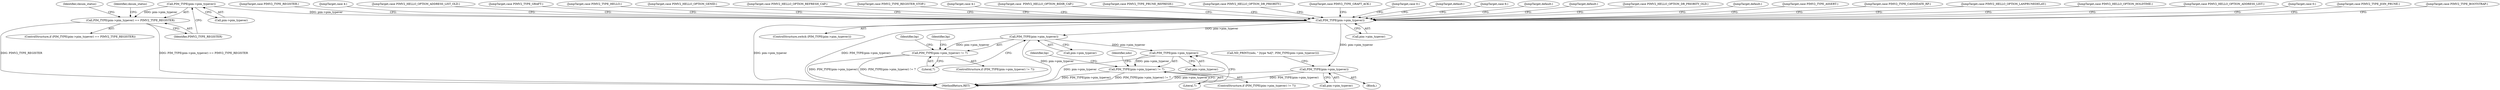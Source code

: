 digraph "0_tcpdump_5dc1860d8267b1e0cb78c9ffa2a40bea2fdb3ddc_4@pointer" {
"1000201" [label="(Call,PIM_TYPE(pim->pim_typever))"];
"1000200" [label="(Call,PIM_TYPE(pim->pim_typever) == PIMV2_TYPE_REGISTER)"];
"1000257" [label="(Call,PIM_TYPE(pim->pim_typever))"];
"1000736" [label="(Call,PIM_TYPE(pim->pim_typever))"];
"1000735" [label="(Call,PIM_TYPE(pim->pim_typever) != 7)"];
"1000800" [label="(Call,PIM_TYPE(pim->pim_typever))"];
"1000799" [label="(Call,PIM_TYPE(pim->pim_typever) != 7)"];
"1001575" [label="(Call,PIM_TYPE(pim->pim_typever))"];
"1000205" [label="(Identifier,PIMV2_TYPE_REGISTER)"];
"1001485" [label="(JumpTarget,case PIMV2_TYPE_PRUNE_REFRESH:)"];
"1000388" [label="(JumpTarget,case PIMV2_HELLO_OPTION_DR_PRIORITY:)"];
"1000720" [label="(JumpTarget,case PIMV2_TYPE_GRAFT_ACK:)"];
"1000744" [label="(Identifier,bp)"];
"1000392" [label="(JumpTarget,case 0:)"];
"1000256" [label="(ControlStructure,switch (PIM_TYPE(pim->pim_typever)))"];
"1001576" [label="(Call,pim->pim_typever)"];
"1000542" [label="(JumpTarget,default:)"];
"1000735" [label="(Call,PIM_TYPE(pim->pim_typever) != 7)"];
"1000632" [label="(JumpTarget,case 6:)"];
"1000801" [label="(Call,pim->pim_typever)"];
"1000407" [label="(JumpTarget,default:)"];
"1001586" [label="(MethodReturn,RET)"];
"1001569" [label="(JumpTarget,default:)"];
"1000387" [label="(JumpTarget,case PIMV2_HELLO_OPTION_DR_PRIORITY_OLD:)"];
"1000804" [label="(Literal,7)"];
"1000199" [label="(ControlStructure,if (PIM_TYPE(pim->pim_typever) == PIMV2_TYPE_REGISTER))"];
"1000808" [label="(Identifier,ndo)"];
"1000638" [label="(JumpTarget,default:)"];
"1001247" [label="(JumpTarget,case PIMV2_TYPE_ASSERT:)"];
"1001356" [label="(JumpTarget,case PIMV2_TYPE_CANDIDATE_RP:)"];
"1000201" [label="(Call,PIM_TYPE(pim->pim_typever))"];
"1001570" [label="(Call,ND_PRINT((ndo, \" [type %d]\", PIM_TYPE(pim->pim_typever))))"];
"1000338" [label="(JumpTarget,case PIMV2_HELLO_OPTION_LANPRUNEDELAY:)"];
"1000319" [label="(JumpTarget,case PIMV2_HELLO_OPTION_HOLDTIME:)"];
"1001573" [label="(Block,)"];
"1000498" [label="(JumpTarget,case PIMV2_HELLO_OPTION_ADDRESS_LIST:)"];
"1000606" [label="(JumpTarget,case 0:)"];
"1000798" [label="(ControlStructure,if (PIM_TYPE(pim->pim_typever) != 7))"];
"1000740" [label="(Literal,7)"];
"1000718" [label="(JumpTarget,case PIMV2_TYPE_JOIN_PRUNE:)"];
"1000995" [label="(JumpTarget,case PIMV2_TYPE_BOOTSTRAP:)"];
"1000570" [label="(JumpTarget,case PIMV2_TYPE_REGISTER:)"];
"1000626" [label="(JumpTarget,case 4:)"];
"1000734" [label="(ControlStructure,if (PIM_TYPE(pim->pim_typever) != 7))"];
"1000497" [label="(JumpTarget,case PIMV2_HELLO_OPTION_ADDRESS_LIST_OLD:)"];
"1000719" [label="(JumpTarget,case PIMV2_TYPE_GRAFT:)"];
"1000800" [label="(Call,PIM_TYPE(pim->pim_typever))"];
"1001575" [label="(Call,PIM_TYPE(pim->pim_typever))"];
"1000202" [label="(Call,pim->pim_typever)"];
"1000737" [label="(Call,pim->pim_typever)"];
"1000262" [label="(JumpTarget,case PIMV2_TYPE_HELLO:)"];
"1000257" [label="(Call,PIM_TYPE(pim->pim_typever))"];
"1000736" [label="(Call,PIM_TYPE(pim->pim_typever))"];
"1000208" [label="(Identifier,cksum_status)"];
"1000416" [label="(JumpTarget,case PIMV2_HELLO_OPTION_GENID:)"];
"1000438" [label="(JumpTarget,case PIMV2_HELLO_OPTION_REFRESH_CAP:)"];
"1000229" [label="(Identifier,cksum_status)"];
"1000823" [label="(Identifier,bp)"];
"1000648" [label="(JumpTarget,case PIMV2_TYPE_REGISTER_STOP:)"];
"1000398" [label="(JumpTarget,case 4:)"];
"1000776" [label="(Identifier,bp)"];
"1000200" [label="(Call,PIM_TYPE(pim->pim_typever) == PIMV2_TYPE_REGISTER)"];
"1000258" [label="(Call,pim->pim_typever)"];
"1000799" [label="(Call,PIM_TYPE(pim->pim_typever) != 7)"];
"1000495" [label="(JumpTarget,case  PIMV2_HELLO_OPTION_BIDIR_CAP:)"];
"1000201" -> "1000200"  [label="AST: "];
"1000201" -> "1000202"  [label="CFG: "];
"1000202" -> "1000201"  [label="AST: "];
"1000205" -> "1000201"  [label="CFG: "];
"1000201" -> "1000200"  [label="DDG: pim->pim_typever"];
"1000201" -> "1000257"  [label="DDG: pim->pim_typever"];
"1000200" -> "1000199"  [label="AST: "];
"1000200" -> "1000205"  [label="CFG: "];
"1000205" -> "1000200"  [label="AST: "];
"1000208" -> "1000200"  [label="CFG: "];
"1000229" -> "1000200"  [label="CFG: "];
"1000200" -> "1001586"  [label="DDG: PIM_TYPE(pim->pim_typever) == PIMV2_TYPE_REGISTER"];
"1000200" -> "1001586"  [label="DDG: PIMV2_TYPE_REGISTER"];
"1000257" -> "1000256"  [label="AST: "];
"1000257" -> "1000258"  [label="CFG: "];
"1000258" -> "1000257"  [label="AST: "];
"1000262" -> "1000257"  [label="CFG: "];
"1000319" -> "1000257"  [label="CFG: "];
"1000338" -> "1000257"  [label="CFG: "];
"1000387" -> "1000257"  [label="CFG: "];
"1000388" -> "1000257"  [label="CFG: "];
"1000392" -> "1000257"  [label="CFG: "];
"1000398" -> "1000257"  [label="CFG: "];
"1000407" -> "1000257"  [label="CFG: "];
"1000416" -> "1000257"  [label="CFG: "];
"1000438" -> "1000257"  [label="CFG: "];
"1000495" -> "1000257"  [label="CFG: "];
"1000497" -> "1000257"  [label="CFG: "];
"1000498" -> "1000257"  [label="CFG: "];
"1000542" -> "1000257"  [label="CFG: "];
"1000570" -> "1000257"  [label="CFG: "];
"1000606" -> "1000257"  [label="CFG: "];
"1000626" -> "1000257"  [label="CFG: "];
"1000632" -> "1000257"  [label="CFG: "];
"1000638" -> "1000257"  [label="CFG: "];
"1000648" -> "1000257"  [label="CFG: "];
"1000718" -> "1000257"  [label="CFG: "];
"1000719" -> "1000257"  [label="CFG: "];
"1000720" -> "1000257"  [label="CFG: "];
"1000995" -> "1000257"  [label="CFG: "];
"1001247" -> "1000257"  [label="CFG: "];
"1001356" -> "1000257"  [label="CFG: "];
"1001485" -> "1000257"  [label="CFG: "];
"1001569" -> "1000257"  [label="CFG: "];
"1000257" -> "1001586"  [label="DDG: pim->pim_typever"];
"1000257" -> "1001586"  [label="DDG: PIM_TYPE(pim->pim_typever)"];
"1000257" -> "1000736"  [label="DDG: pim->pim_typever"];
"1000257" -> "1001575"  [label="DDG: pim->pim_typever"];
"1000736" -> "1000735"  [label="AST: "];
"1000736" -> "1000737"  [label="CFG: "];
"1000737" -> "1000736"  [label="AST: "];
"1000740" -> "1000736"  [label="CFG: "];
"1000736" -> "1001586"  [label="DDG: pim->pim_typever"];
"1000736" -> "1000735"  [label="DDG: pim->pim_typever"];
"1000736" -> "1000800"  [label="DDG: pim->pim_typever"];
"1000735" -> "1000734"  [label="AST: "];
"1000735" -> "1000740"  [label="CFG: "];
"1000740" -> "1000735"  [label="AST: "];
"1000744" -> "1000735"  [label="CFG: "];
"1000776" -> "1000735"  [label="CFG: "];
"1000735" -> "1001586"  [label="DDG: PIM_TYPE(pim->pim_typever) != 7"];
"1000735" -> "1001586"  [label="DDG: PIM_TYPE(pim->pim_typever)"];
"1000800" -> "1000799"  [label="AST: "];
"1000800" -> "1000801"  [label="CFG: "];
"1000801" -> "1000800"  [label="AST: "];
"1000804" -> "1000800"  [label="CFG: "];
"1000800" -> "1001586"  [label="DDG: pim->pim_typever"];
"1000800" -> "1000799"  [label="DDG: pim->pim_typever"];
"1000799" -> "1000798"  [label="AST: "];
"1000799" -> "1000804"  [label="CFG: "];
"1000804" -> "1000799"  [label="AST: "];
"1000808" -> "1000799"  [label="CFG: "];
"1000823" -> "1000799"  [label="CFG: "];
"1000799" -> "1001586"  [label="DDG: PIM_TYPE(pim->pim_typever)"];
"1000799" -> "1001586"  [label="DDG: PIM_TYPE(pim->pim_typever) != 7"];
"1001575" -> "1001573"  [label="AST: "];
"1001575" -> "1001576"  [label="CFG: "];
"1001576" -> "1001575"  [label="AST: "];
"1001570" -> "1001575"  [label="CFG: "];
"1001575" -> "1001586"  [label="DDG: pim->pim_typever"];
"1001575" -> "1001586"  [label="DDG: PIM_TYPE(pim->pim_typever)"];
}
